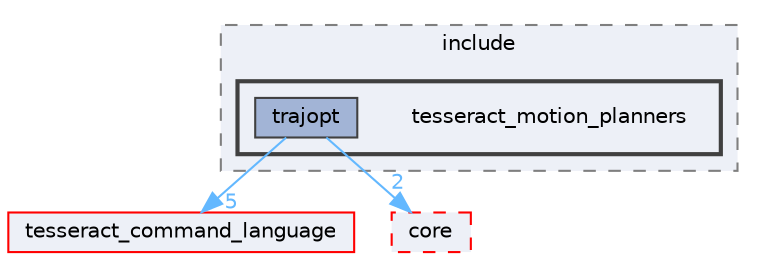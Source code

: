 digraph "tesseract_motion_planners/trajopt/include/tesseract_motion_planners"
{
 // LATEX_PDF_SIZE
  bgcolor="transparent";
  edge [fontname=Helvetica,fontsize=10,labelfontname=Helvetica,labelfontsize=10];
  node [fontname=Helvetica,fontsize=10,shape=box,height=0.2,width=0.4];
  compound=true
  subgraph clusterdir_69518f7ef736443110ee2b2a50b977af {
    graph [ bgcolor="#edf0f7", pencolor="grey50", label="include", fontname=Helvetica,fontsize=10 style="filled,dashed", URL="dir_69518f7ef736443110ee2b2a50b977af.html",tooltip=""]
  subgraph clusterdir_a9b1b2e751a402207c51606e59650114 {
    graph [ bgcolor="#edf0f7", pencolor="grey25", label="", fontname=Helvetica,fontsize=10 style="filled,bold", URL="dir_a9b1b2e751a402207c51606e59650114.html",tooltip=""]
    dir_a9b1b2e751a402207c51606e59650114 [shape=plaintext, label="tesseract_motion_planners"];
  dir_5288cdce6f1ee8a8911f1213e9481f6a [label="trajopt", fillcolor="#a2b4d6", color="grey25", style="filled", URL="dir_5288cdce6f1ee8a8911f1213e9481f6a.html",tooltip=""];
  }
  }
  dir_fa47c2fa9b13a12fc195f1b83854b816 [label="tesseract_command_language", fillcolor="#edf0f7", color="red", style="filled", URL="dir_fa47c2fa9b13a12fc195f1b83854b816.html",tooltip=""];
  dir_ba42fb948e9041f2f8c5ac347b7f6bb7 [label="core", fillcolor="#edf0f7", color="red", style="filled,dashed", URL="dir_ba42fb948e9041f2f8c5ac347b7f6bb7.html",tooltip=""];
  dir_5288cdce6f1ee8a8911f1213e9481f6a->dir_ba42fb948e9041f2f8c5ac347b7f6bb7 [headlabel="2", labeldistance=1.5 headhref="dir_000068_000000.html" color="steelblue1" fontcolor="steelblue1"];
  dir_5288cdce6f1ee8a8911f1213e9481f6a->dir_fa47c2fa9b13a12fc195f1b83854b816 [headlabel="5", labeldistance=1.5 headhref="dir_000068_000048.html" color="steelblue1" fontcolor="steelblue1"];
}
